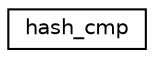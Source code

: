 digraph "Graphical Class Hierarchy"
{
  edge [fontname="Helvetica",fontsize="10",labelfontname="Helvetica",labelfontsize="10"];
  node [fontname="Helvetica",fontsize="10",shape=record];
  rankdir="LR";
  Node0 [label="hash_cmp",height=0.2,width=0.4,color="black", fillcolor="white", style="filled",URL="$structhash__cmp.html"];
}
